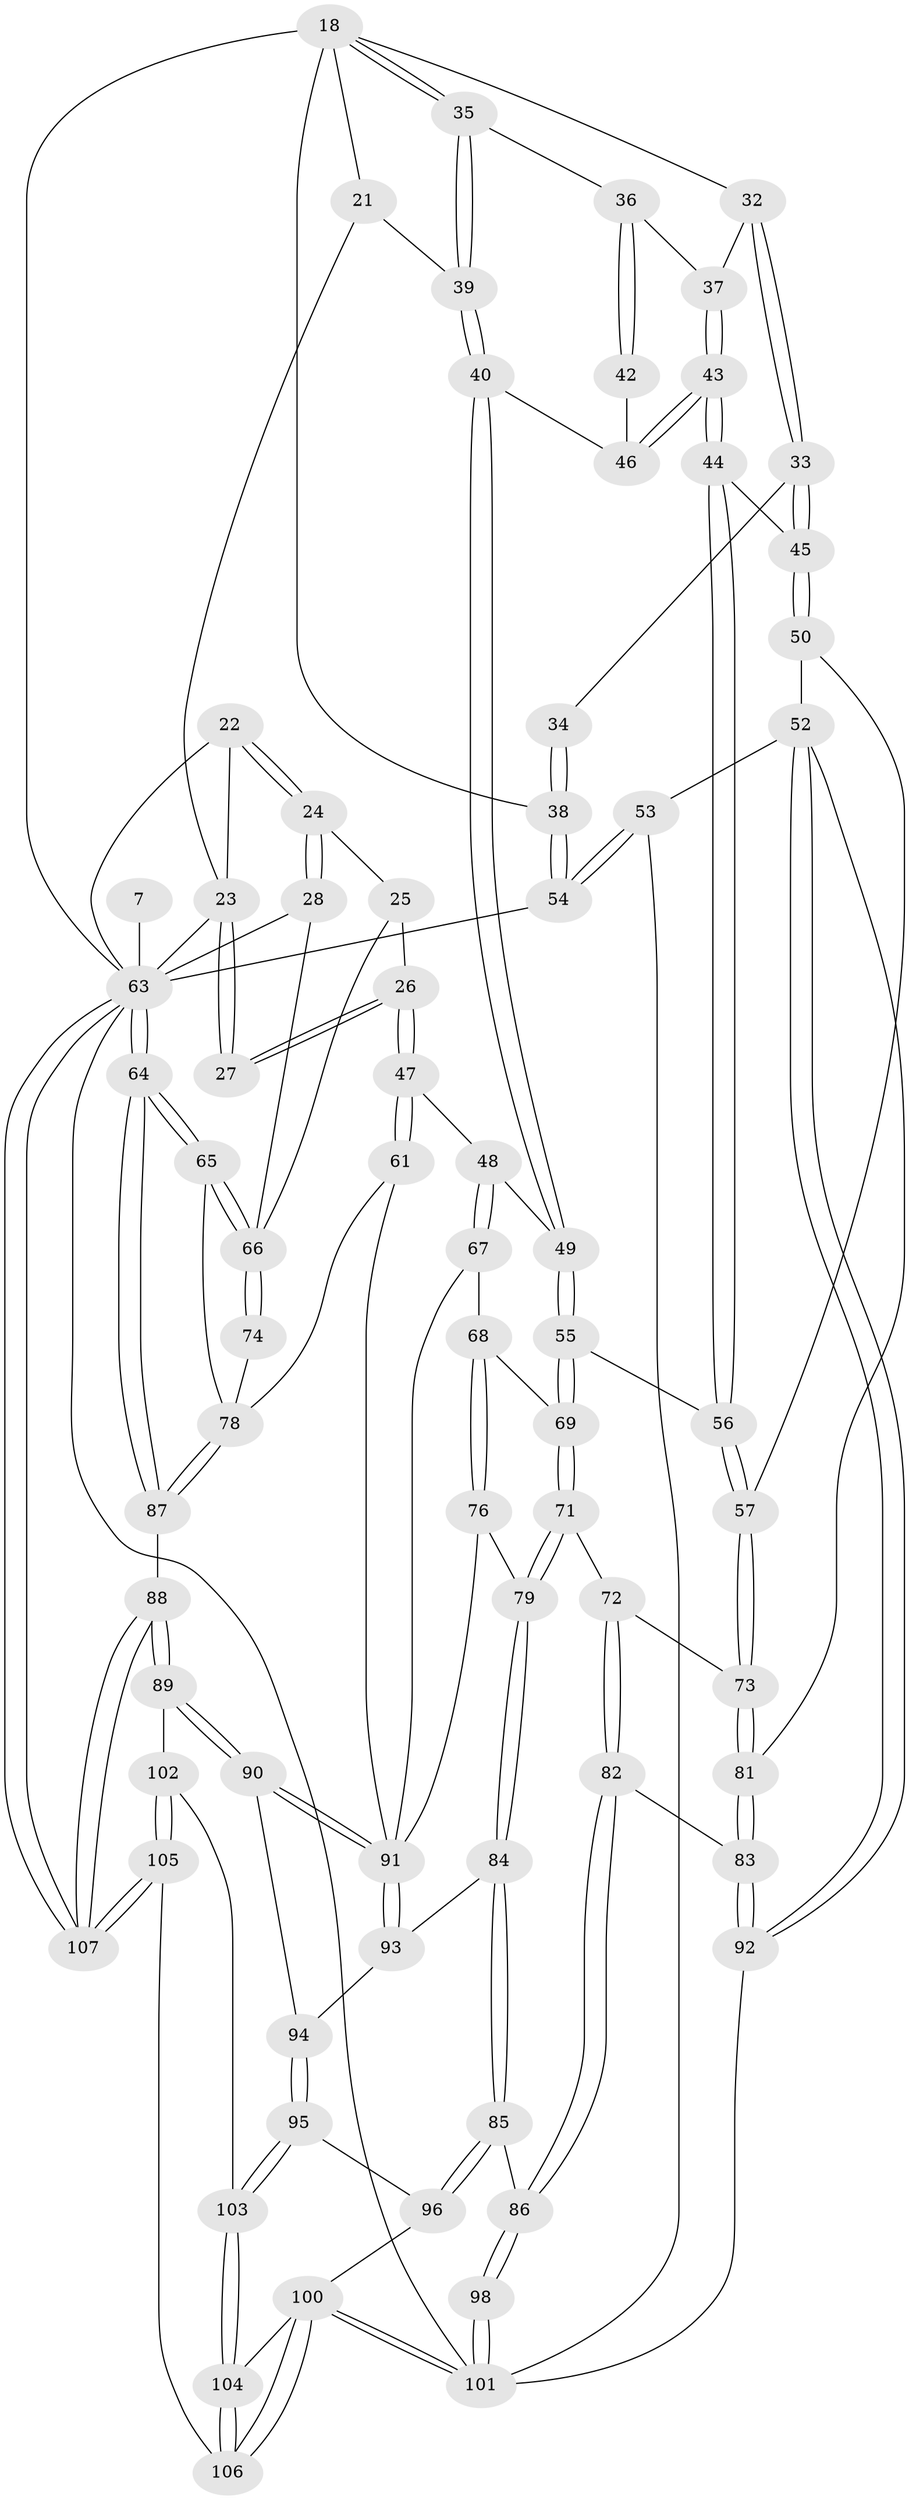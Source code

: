 // original degree distribution, {3: 0.018691588785046728, 6: 0.205607476635514, 4: 0.2336448598130841, 5: 0.5420560747663551}
// Generated by graph-tools (version 1.1) at 2025/06/03/04/25 22:06:55]
// undirected, 74 vertices, 176 edges
graph export_dot {
graph [start="1"]
  node [color=gray90,style=filled];
  7 [pos="+0.6807550491276878+0",super="+5+6"];
  18 [pos="+0.520478547273206+0.21764931848411856",super="+17+14"];
  21 [pos="+0.6451684344088747+0.30434394810862314"];
  22 [pos="+0.9185982712598444+0.15546835724728483"];
  23 [pos="+0.8728494406644016+0.17707839255307986",super="+20"];
  24 [pos="+0.9434393963162047+0.2671314709812382"];
  25 [pos="+0.845826643247851+0.3779483788451373"];
  26 [pos="+0.8313718415792417+0.37476713653131166"];
  27 [pos="+0.802962831282177+0.3432819802806382"];
  28 [pos="+1+0.19111359327309227"];
  32 [pos="+0.37211275003746125+0.24121115741745872"];
  33 [pos="+0.2568739847718787+0.32979898598112234"];
  34 [pos="+0.21019934189434492+0.2506276038675394"];
  35 [pos="+0.5208505887419956+0.22376284317469347"];
  36 [pos="+0.4722656679724285+0.25759104473768624"];
  37 [pos="+0.40466610860861657+0.2640419185398988"];
  38 [pos="+0+0.32405596917214813",super="+30+29"];
  39 [pos="+0.6218421273447605+0.31117348415152807"];
  40 [pos="+0.5721719400955773+0.39358347807632127"];
  42 [pos="+0.4728622532338638+0.2955739550455862"];
  43 [pos="+0.39346097826165943+0.378779175110743"];
  44 [pos="+0.3708660467233653+0.40550134992310455"];
  45 [pos="+0.2632519737546464+0.4009406810174218"];
  46 [pos="+0.4437120394237929+0.36194346410784073",super="+41"];
  47 [pos="+0.7924338972975037+0.4211393808144129"];
  48 [pos="+0.6152615198282401+0.4927947190661459"];
  49 [pos="+0.5679211104516596+0.45167061094624356"];
  50 [pos="+0.1669563478882607+0.5100076491375699"];
  52 [pos="+0.0972613974233991+0.5321578594885827",super="+51"];
  53 [pos="+0+0.4877937919054608"];
  54 [pos="+0+0.385290374054484",super="+31"];
  55 [pos="+0.4612491297622987+0.5034253008450442"];
  56 [pos="+0.45299378580507466+0.5012916546299397"];
  57 [pos="+0.3256524313005698+0.5913181269473494"];
  61 [pos="+0.7371436505214365+0.6228054546359888"];
  63 [pos="+1+1",super="+2+4+10+16"];
  64 [pos="+1+0.8561829282081954"];
  65 [pos="+1+0.5459268680723872"];
  66 [pos="+1+0.47672391974221007",super="+62+58"];
  67 [pos="+0.6274158883799644+0.5305600060667218"];
  68 [pos="+0.5760051121657811+0.5898775697242239"];
  69 [pos="+0.48387894694163774+0.5833578770934191"];
  71 [pos="+0.4745528420543015+0.6501735580370543"];
  72 [pos="+0.38945683702939543+0.6536285268334238"];
  73 [pos="+0.33892460884101766+0.6211241714598587"];
  74 [pos="+0.9204016636823155+0.5949792379598001",super="+59"];
  76 [pos="+0.5760015741947133+0.6553125964156585"];
  78 [pos="+0.9566485689660194+0.7899537155717616",super="+77+60"];
  79 [pos="+0.4997963038411663+0.6828032348942334"];
  81 [pos="+0.2964312419923815+0.7101228737555042"];
  82 [pos="+0.38105479293877503+0.7999710066457756"];
  83 [pos="+0.2740443904415623+0.7847802576961586"];
  84 [pos="+0.499763036023289+0.720553401655841"];
  85 [pos="+0.409959331835227+0.8101764497277667"];
  86 [pos="+0.39466733853787833+0.8075615395301353"];
  87 [pos="+0.9620905725175115+0.798483504167613"];
  88 [pos="+0.763619203191022+0.9027261116481492"];
  89 [pos="+0.7226804143993732+0.8726530799421652"];
  90 [pos="+0.6830984633258804+0.813263222456889"];
  91 [pos="+0.6734788367766891+0.7775700193232348",super="+75"];
  92 [pos="+0.19803187822962545+0.8098840168318348"];
  93 [pos="+0.5275594078435345+0.7403901850178534"];
  94 [pos="+0.5386574320184303+0.8372633631311359"];
  95 [pos="+0.4894234454497107+0.8731733521235361"];
  96 [pos="+0.46308384872493974+0.8683241732185297"];
  98 [pos="+0.22386635652126785+1"];
  100 [pos="+0.2680951632752319+1",super="+99"];
  101 [pos="+0.23081339222575964+1",super="+80+97"];
  102 [pos="+0.5790491289316794+0.9266499475182202"];
  103 [pos="+0.5462227552169489+0.9347304351534714"];
  104 [pos="+0.5452165961289805+0.9390277599744394"];
  105 [pos="+0.715636167610809+1"];
  106 [pos="+0.6470458879421145+1"];
  107 [pos="+0.7514752276719997+1"];
  7 -- 63 [weight=4];
  18 -- 35;
  18 -- 35;
  18 -- 21;
  18 -- 63 [weight=3];
  18 -- 32;
  18 -- 38;
  21 -- 39;
  21 -- 23;
  22 -- 23;
  22 -- 24;
  22 -- 24;
  22 -- 63;
  23 -- 27 [weight=2];
  23 -- 27;
  23 -- 63;
  24 -- 25;
  24 -- 28;
  24 -- 28;
  25 -- 26;
  25 -- 66;
  26 -- 27;
  26 -- 27;
  26 -- 47;
  26 -- 47;
  28 -- 66;
  28 -- 63;
  32 -- 33;
  32 -- 33;
  32 -- 37;
  33 -- 34;
  33 -- 45;
  33 -- 45;
  34 -- 38 [weight=2];
  34 -- 38;
  35 -- 36;
  35 -- 39;
  35 -- 39;
  36 -- 37;
  36 -- 42;
  36 -- 42;
  37 -- 43;
  37 -- 43;
  38 -- 54 [weight=2];
  38 -- 54;
  39 -- 40;
  39 -- 40;
  40 -- 49;
  40 -- 49;
  40 -- 46;
  42 -- 46 [weight=2];
  43 -- 44;
  43 -- 44;
  43 -- 46;
  43 -- 46;
  44 -- 45;
  44 -- 56;
  44 -- 56;
  45 -- 50;
  45 -- 50;
  47 -- 48;
  47 -- 61;
  47 -- 61;
  48 -- 49;
  48 -- 67;
  48 -- 67;
  49 -- 55;
  49 -- 55;
  50 -- 57;
  50 -- 52;
  52 -- 53;
  52 -- 92;
  52 -- 92;
  52 -- 81;
  53 -- 54;
  53 -- 54;
  53 -- 101;
  54 -- 63;
  55 -- 56;
  55 -- 69;
  55 -- 69;
  56 -- 57;
  56 -- 57;
  57 -- 73;
  57 -- 73;
  61 -- 78;
  61 -- 91;
  63 -- 64;
  63 -- 64;
  63 -- 107;
  63 -- 107;
  63 -- 101 [weight=2];
  64 -- 65;
  64 -- 65;
  64 -- 87;
  64 -- 87;
  65 -- 66;
  65 -- 66;
  65 -- 78;
  66 -- 74 [weight=2];
  66 -- 74;
  67 -- 68;
  67 -- 91;
  68 -- 69;
  68 -- 76;
  68 -- 76;
  69 -- 71;
  69 -- 71;
  71 -- 72;
  71 -- 79;
  71 -- 79;
  72 -- 73;
  72 -- 82;
  72 -- 82;
  73 -- 81;
  73 -- 81;
  74 -- 78 [weight=2];
  76 -- 79;
  76 -- 91;
  78 -- 87;
  78 -- 87;
  79 -- 84;
  79 -- 84;
  81 -- 83;
  81 -- 83;
  82 -- 83;
  82 -- 86;
  82 -- 86;
  83 -- 92;
  83 -- 92;
  84 -- 85;
  84 -- 85;
  84 -- 93;
  85 -- 86;
  85 -- 96;
  85 -- 96;
  86 -- 98;
  86 -- 98;
  87 -- 88;
  88 -- 89;
  88 -- 89;
  88 -- 107;
  88 -- 107;
  89 -- 90;
  89 -- 90;
  89 -- 102;
  90 -- 91;
  90 -- 91;
  90 -- 94;
  91 -- 93;
  91 -- 93;
  92 -- 101;
  93 -- 94;
  94 -- 95;
  94 -- 95;
  95 -- 96;
  95 -- 103;
  95 -- 103;
  96 -- 100;
  98 -- 101 [weight=2];
  98 -- 101;
  100 -- 101;
  100 -- 101;
  100 -- 106;
  100 -- 106;
  100 -- 104;
  102 -- 103;
  102 -- 105;
  102 -- 105;
  103 -- 104;
  103 -- 104;
  104 -- 106;
  104 -- 106;
  105 -- 106;
  105 -- 107;
  105 -- 107;
}
